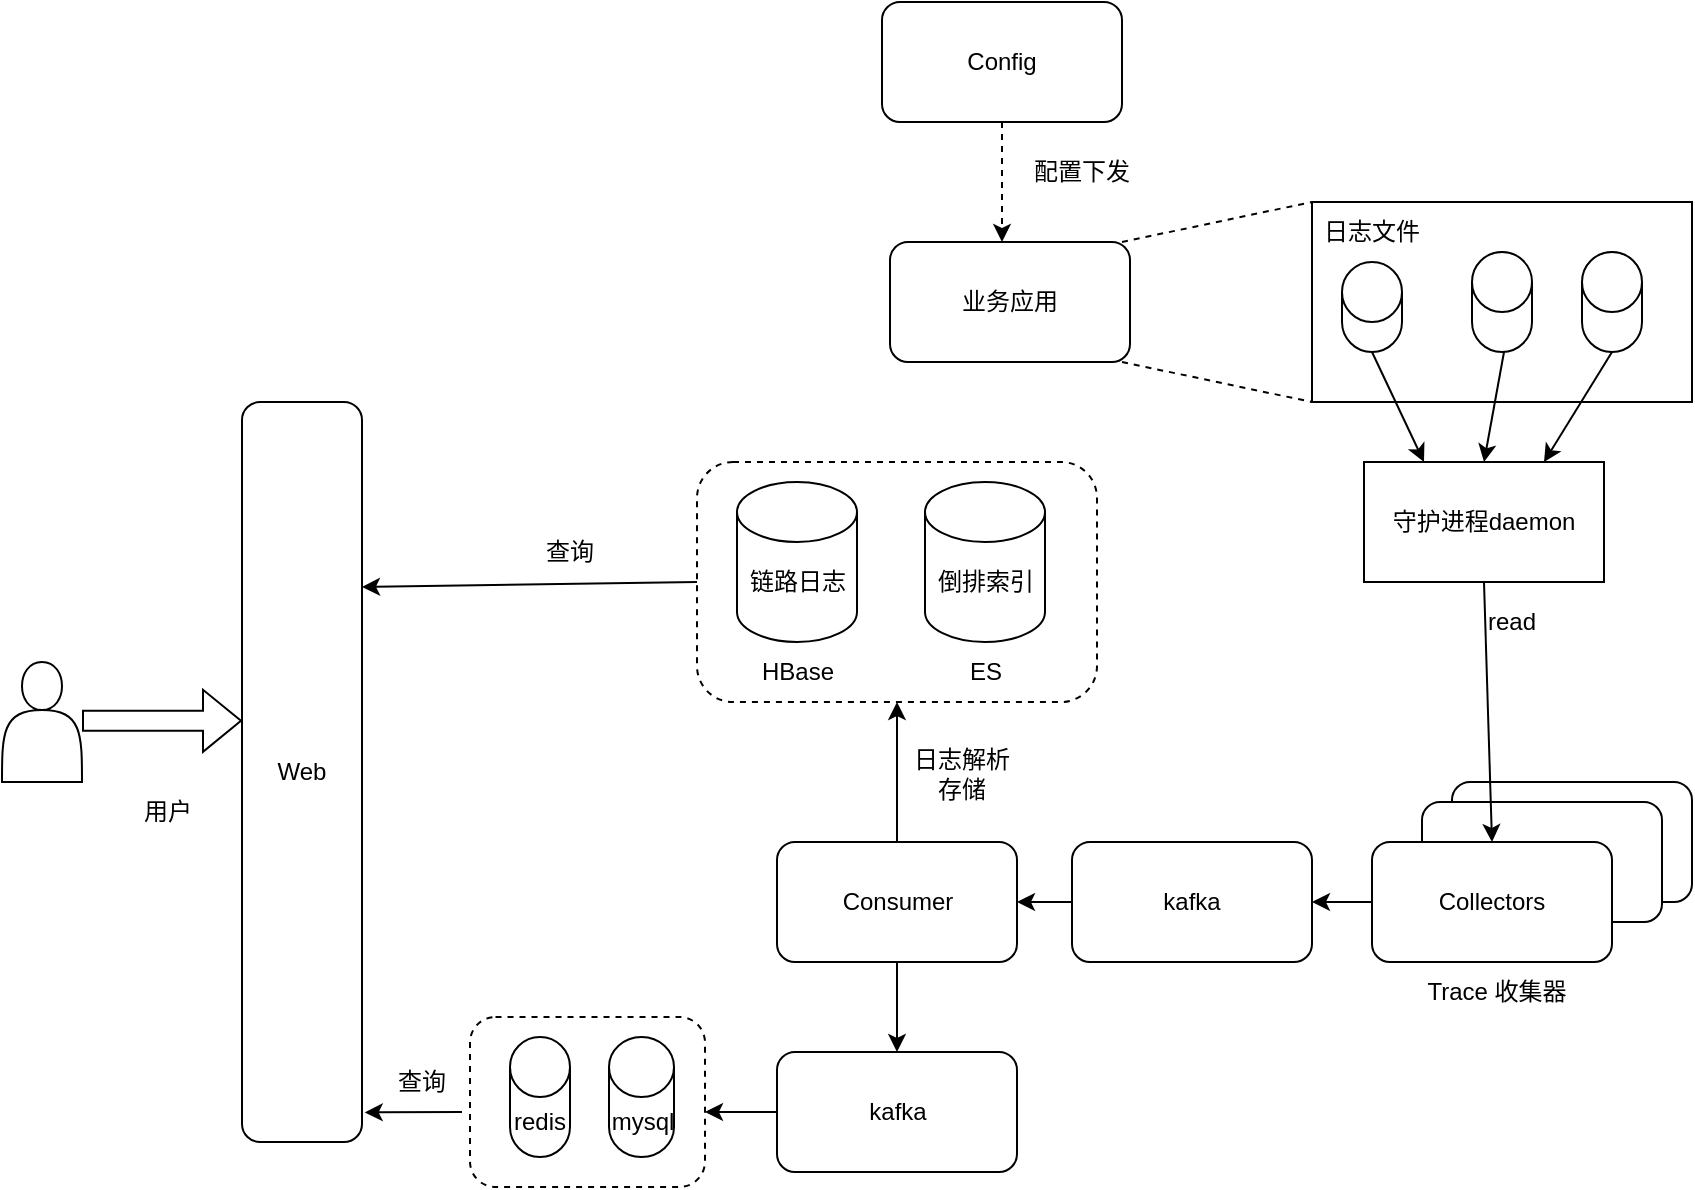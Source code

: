 <mxfile version="24.9.1">
  <diagram name="第 1 页" id="04uuIHaP94S5tHdTwGuf">
    <mxGraphModel dx="1938" dy="665" grid="1" gridSize="10" guides="1" tooltips="1" connect="1" arrows="1" fold="1" page="1" pageScale="1" pageWidth="827" pageHeight="1169" math="0" shadow="0">
      <root>
        <mxCell id="0" />
        <mxCell id="1" parent="0" />
        <mxCell id="x51nU_Jw9TD-8PZG_cWg-2" value="" style="rounded=0;whiteSpace=wrap;html=1;" parent="1" vertex="1">
          <mxGeometry x="595" y="130" width="190" height="100" as="geometry" />
        </mxCell>
        <mxCell id="x51nU_Jw9TD-8PZG_cWg-3" value="" style="shape=cylinder3;whiteSpace=wrap;html=1;boundedLbl=1;backgroundOutline=1;size=15;" parent="1" vertex="1">
          <mxGeometry x="610" y="160" width="30" height="45" as="geometry" />
        </mxCell>
        <mxCell id="x51nU_Jw9TD-8PZG_cWg-5" value="" style="shape=cylinder3;whiteSpace=wrap;html=1;boundedLbl=1;backgroundOutline=1;size=15;" parent="1" vertex="1">
          <mxGeometry x="675" y="155" width="30" height="50" as="geometry" />
        </mxCell>
        <mxCell id="x51nU_Jw9TD-8PZG_cWg-6" value="" style="shape=cylinder3;whiteSpace=wrap;html=1;boundedLbl=1;backgroundOutline=1;size=15;" parent="1" vertex="1">
          <mxGeometry x="730" y="155" width="30" height="50" as="geometry" />
        </mxCell>
        <mxCell id="x51nU_Jw9TD-8PZG_cWg-12" value="" style="endArrow=none;html=1;rounded=0;entryX=0;entryY=0;entryDx=0;entryDy=0;dashed=1;" parent="1" target="x51nU_Jw9TD-8PZG_cWg-2" edge="1">
          <mxGeometry width="50" height="50" relative="1" as="geometry">
            <mxPoint x="500" y="150" as="sourcePoint" />
            <mxPoint x="550" y="100" as="targetPoint" />
          </mxGeometry>
        </mxCell>
        <mxCell id="x51nU_Jw9TD-8PZG_cWg-13" value="" style="endArrow=none;html=1;rounded=0;exitX=1;exitY=1;exitDx=0;exitDy=0;entryX=0;entryY=1;entryDx=0;entryDy=0;dashed=1;" parent="1" target="x51nU_Jw9TD-8PZG_cWg-2" edge="1">
          <mxGeometry width="50" height="50" relative="1" as="geometry">
            <mxPoint x="500" y="210" as="sourcePoint" />
            <mxPoint x="530" y="210" as="targetPoint" />
          </mxGeometry>
        </mxCell>
        <mxCell id="x51nU_Jw9TD-8PZG_cWg-14" value="日志文件" style="text;html=1;align=center;verticalAlign=middle;whiteSpace=wrap;rounded=0;" parent="1" vertex="1">
          <mxGeometry x="595" y="130" width="60" height="30" as="geometry" />
        </mxCell>
        <mxCell id="x51nU_Jw9TD-8PZG_cWg-15" value="守护进程daemon" style="rounded=0;whiteSpace=wrap;html=1;" parent="1" vertex="1">
          <mxGeometry x="621" y="260" width="120" height="60" as="geometry" />
        </mxCell>
        <mxCell id="x51nU_Jw9TD-8PZG_cWg-21" value="" style="endArrow=classic;html=1;rounded=0;entryX=0.25;entryY=0;entryDx=0;entryDy=0;" parent="1" target="x51nU_Jw9TD-8PZG_cWg-15" edge="1">
          <mxGeometry width="50" height="50" relative="1" as="geometry">
            <mxPoint x="625" y="205" as="sourcePoint" />
            <mxPoint x="675" y="155" as="targetPoint" />
          </mxGeometry>
        </mxCell>
        <mxCell id="x51nU_Jw9TD-8PZG_cWg-22" value="" style="endArrow=classic;html=1;rounded=0;entryX=0.5;entryY=0;entryDx=0;entryDy=0;" parent="1" target="x51nU_Jw9TD-8PZG_cWg-15" edge="1">
          <mxGeometry width="50" height="50" relative="1" as="geometry">
            <mxPoint x="691" y="205" as="sourcePoint" />
            <mxPoint x="741" y="155" as="targetPoint" />
          </mxGeometry>
        </mxCell>
        <mxCell id="x51nU_Jw9TD-8PZG_cWg-23" value="" style="endArrow=classic;html=1;rounded=0;exitX=0.5;exitY=1;exitDx=0;exitDy=0;exitPerimeter=0;entryX=0.75;entryY=0;entryDx=0;entryDy=0;" parent="1" source="x51nU_Jw9TD-8PZG_cWg-6" target="x51nU_Jw9TD-8PZG_cWg-15" edge="1">
          <mxGeometry width="50" height="50" relative="1" as="geometry">
            <mxPoint x="770" y="300" as="sourcePoint" />
            <mxPoint x="820" y="250" as="targetPoint" />
          </mxGeometry>
        </mxCell>
        <mxCell id="x51nU_Jw9TD-8PZG_cWg-24" value="" style="rounded=1;whiteSpace=wrap;html=1;" parent="1" vertex="1">
          <mxGeometry x="665" y="420" width="120" height="60" as="geometry" />
        </mxCell>
        <mxCell id="x51nU_Jw9TD-8PZG_cWg-26" value="" style="rounded=1;whiteSpace=wrap;html=1;" parent="1" vertex="1">
          <mxGeometry x="650" y="430" width="120" height="60" as="geometry" />
        </mxCell>
        <mxCell id="x51nU_Jw9TD-8PZG_cWg-82" value="" style="edgeStyle=orthogonalEdgeStyle;rounded=0;orthogonalLoop=1;jettySize=auto;html=1;" parent="1" source="x51nU_Jw9TD-8PZG_cWg-27" target="x51nU_Jw9TD-8PZG_cWg-81" edge="1">
          <mxGeometry relative="1" as="geometry" />
        </mxCell>
        <mxCell id="x51nU_Jw9TD-8PZG_cWg-27" value="Collectors" style="rounded=1;whiteSpace=wrap;html=1;" parent="1" vertex="1">
          <mxGeometry x="625" y="450" width="120" height="60" as="geometry" />
        </mxCell>
        <mxCell id="x51nU_Jw9TD-8PZG_cWg-29" value="" style="endArrow=classic;html=1;rounded=0;entryX=0.5;entryY=0;entryDx=0;entryDy=0;exitX=0.5;exitY=1;exitDx=0;exitDy=0;" parent="1" source="x51nU_Jw9TD-8PZG_cWg-15" target="x51nU_Jw9TD-8PZG_cWg-27" edge="1">
          <mxGeometry width="50" height="50" relative="1" as="geometry">
            <mxPoint x="715" y="325" as="sourcePoint" />
            <mxPoint x="765" y="275" as="targetPoint" />
          </mxGeometry>
        </mxCell>
        <mxCell id="x51nU_Jw9TD-8PZG_cWg-30" value="read" style="text;html=1;align=center;verticalAlign=middle;whiteSpace=wrap;rounded=0;" parent="1" vertex="1">
          <mxGeometry x="665" y="325" width="60" height="30" as="geometry" />
        </mxCell>
        <mxCell id="x51nU_Jw9TD-8PZG_cWg-60" value="" style="edgeStyle=orthogonalEdgeStyle;rounded=0;orthogonalLoop=1;jettySize=auto;html=1;dashed=1;" parent="1" source="x51nU_Jw9TD-8PZG_cWg-59" edge="1">
          <mxGeometry relative="1" as="geometry">
            <mxPoint x="440" y="150" as="targetPoint" />
          </mxGeometry>
        </mxCell>
        <mxCell id="x51nU_Jw9TD-8PZG_cWg-59" value="Config" style="rounded=1;whiteSpace=wrap;html=1;" parent="1" vertex="1">
          <mxGeometry x="380" y="30" width="120" height="60" as="geometry" />
        </mxCell>
        <mxCell id="x51nU_Jw9TD-8PZG_cWg-61" value="配置下发" style="text;html=1;align=center;verticalAlign=middle;whiteSpace=wrap;rounded=0;" parent="1" vertex="1">
          <mxGeometry x="450" y="100" width="60" height="30" as="geometry" />
        </mxCell>
        <mxCell id="x51nU_Jw9TD-8PZG_cWg-62" value="Trace 收集器" style="text;html=1;align=center;verticalAlign=middle;whiteSpace=wrap;rounded=0;" parent="1" vertex="1">
          <mxGeometry x="650" y="510" width="75" height="30" as="geometry" />
        </mxCell>
        <mxCell id="x51nU_Jw9TD-8PZG_cWg-63" value="" style="rounded=1;whiteSpace=wrap;html=1;dashed=1;" parent="1" vertex="1">
          <mxGeometry x="287.5" y="260" width="200" height="120" as="geometry" />
        </mxCell>
        <mxCell id="x51nU_Jw9TD-8PZG_cWg-64" value="" style="shape=cylinder3;whiteSpace=wrap;html=1;boundedLbl=1;backgroundOutline=1;size=15;" parent="1" vertex="1">
          <mxGeometry x="307.5" y="270" width="60" height="80" as="geometry" />
        </mxCell>
        <mxCell id="x51nU_Jw9TD-8PZG_cWg-65" value="" style="shape=cylinder3;whiteSpace=wrap;html=1;boundedLbl=1;backgroundOutline=1;size=15;" parent="1" vertex="1">
          <mxGeometry x="401.5" y="270" width="60" height="80" as="geometry" />
        </mxCell>
        <mxCell id="x51nU_Jw9TD-8PZG_cWg-66" value="链路日志" style="text;html=1;align=center;verticalAlign=middle;whiteSpace=wrap;rounded=0;" parent="1" vertex="1">
          <mxGeometry x="307.5" y="305" width="60" height="30" as="geometry" />
        </mxCell>
        <mxCell id="x51nU_Jw9TD-8PZG_cWg-67" value="倒排索引" style="text;html=1;align=center;verticalAlign=middle;whiteSpace=wrap;rounded=0;" parent="1" vertex="1">
          <mxGeometry x="401.5" y="305" width="60" height="30" as="geometry" />
        </mxCell>
        <mxCell id="x51nU_Jw9TD-8PZG_cWg-68" value="HBase" style="text;html=1;align=center;verticalAlign=middle;whiteSpace=wrap;rounded=0;" parent="1" vertex="1">
          <mxGeometry x="307.5" y="350" width="60" height="30" as="geometry" />
        </mxCell>
        <mxCell id="x51nU_Jw9TD-8PZG_cWg-69" value="ES" style="text;html=1;align=center;verticalAlign=middle;whiteSpace=wrap;rounded=0;" parent="1" vertex="1">
          <mxGeometry x="401.5" y="350" width="60" height="30" as="geometry" />
        </mxCell>
        <mxCell id="x51nU_Jw9TD-8PZG_cWg-70" value="" style="shape=actor;whiteSpace=wrap;html=1;" parent="1" vertex="1">
          <mxGeometry x="-60" y="360" width="40" height="60" as="geometry" />
        </mxCell>
        <mxCell id="x51nU_Jw9TD-8PZG_cWg-72" value="Web" style="rounded=1;whiteSpace=wrap;html=1;" parent="1" vertex="1">
          <mxGeometry x="60" y="230" width="60" height="370" as="geometry" />
        </mxCell>
        <mxCell id="x51nU_Jw9TD-8PZG_cWg-74" value="用户" style="text;html=1;align=center;verticalAlign=middle;whiteSpace=wrap;rounded=0;" parent="1" vertex="1">
          <mxGeometry x="-7.5" y="420" width="60" height="30" as="geometry" />
        </mxCell>
        <mxCell id="lOImPWkiiXwVcsF4KAlr-10" value="" style="edgeStyle=orthogonalEdgeStyle;rounded=0;orthogonalLoop=1;jettySize=auto;html=1;" edge="1" parent="1" source="x51nU_Jw9TD-8PZG_cWg-81" target="lOImPWkiiXwVcsF4KAlr-1">
          <mxGeometry relative="1" as="geometry" />
        </mxCell>
        <mxCell id="x51nU_Jw9TD-8PZG_cWg-81" value="kafka" style="rounded=1;whiteSpace=wrap;html=1;" parent="1" vertex="1">
          <mxGeometry x="475" y="450" width="120" height="60" as="geometry" />
        </mxCell>
        <mxCell id="x51nU_Jw9TD-8PZG_cWg-86" value="业务应用" style="rounded=1;whiteSpace=wrap;html=1;" parent="1" vertex="1">
          <mxGeometry x="384" y="150" width="120" height="60" as="geometry" />
        </mxCell>
        <mxCell id="lOImPWkiiXwVcsF4KAlr-8" style="edgeStyle=orthogonalEdgeStyle;rounded=0;orthogonalLoop=1;jettySize=auto;html=1;exitX=0.5;exitY=0;exitDx=0;exitDy=0;entryX=0.5;entryY=1;entryDx=0;entryDy=0;" edge="1" parent="1" source="lOImPWkiiXwVcsF4KAlr-1" target="x51nU_Jw9TD-8PZG_cWg-63">
          <mxGeometry relative="1" as="geometry" />
        </mxCell>
        <mxCell id="lOImPWkiiXwVcsF4KAlr-9" value="" style="edgeStyle=orthogonalEdgeStyle;rounded=0;orthogonalLoop=1;jettySize=auto;html=1;" edge="1" parent="1" source="lOImPWkiiXwVcsF4KAlr-1" target="lOImPWkiiXwVcsF4KAlr-2">
          <mxGeometry relative="1" as="geometry" />
        </mxCell>
        <mxCell id="lOImPWkiiXwVcsF4KAlr-1" value="Consumer" style="rounded=1;whiteSpace=wrap;html=1;" vertex="1" parent="1">
          <mxGeometry x="327.5" y="450" width="120" height="60" as="geometry" />
        </mxCell>
        <mxCell id="lOImPWkiiXwVcsF4KAlr-2" value="kafka" style="rounded=1;whiteSpace=wrap;html=1;" vertex="1" parent="1">
          <mxGeometry x="327.5" y="555" width="120" height="60" as="geometry" />
        </mxCell>
        <mxCell id="lOImPWkiiXwVcsF4KAlr-11" value="" style="rounded=1;whiteSpace=wrap;html=1;dashed=1;" vertex="1" parent="1">
          <mxGeometry x="174" y="537.5" width="117.5" height="85" as="geometry" />
        </mxCell>
        <mxCell id="lOImPWkiiXwVcsF4KAlr-12" value="redis" style="shape=cylinder3;whiteSpace=wrap;html=1;boundedLbl=1;backgroundOutline=1;size=15;" vertex="1" parent="1">
          <mxGeometry x="194" y="547.5" width="30" height="60" as="geometry" />
        </mxCell>
        <mxCell id="lOImPWkiiXwVcsF4KAlr-14" value="mysql" style="shape=cylinder3;whiteSpace=wrap;html=1;boundedLbl=1;backgroundOutline=1;size=15;" vertex="1" parent="1">
          <mxGeometry x="243.5" y="547.5" width="32.5" height="60" as="geometry" />
        </mxCell>
        <mxCell id="lOImPWkiiXwVcsF4KAlr-19" value="" style="endArrow=classic;html=1;rounded=0;exitX=0;exitY=0.5;exitDx=0;exitDy=0;entryX=1;entryY=0.25;entryDx=0;entryDy=0;" edge="1" parent="1" source="x51nU_Jw9TD-8PZG_cWg-63" target="x51nU_Jw9TD-8PZG_cWg-72">
          <mxGeometry width="50" height="50" relative="1" as="geometry">
            <mxPoint x="140" y="340" as="sourcePoint" />
            <mxPoint x="190" y="290" as="targetPoint" />
          </mxGeometry>
        </mxCell>
        <mxCell id="lOImPWkiiXwVcsF4KAlr-20" value="" style="endArrow=classic;html=1;rounded=0;exitX=0;exitY=0.5;exitDx=0;exitDy=0;" edge="1" parent="1" source="lOImPWkiiXwVcsF4KAlr-2">
          <mxGeometry width="50" height="50" relative="1" as="geometry">
            <mxPoint x="341.5" y="585" as="sourcePoint" />
            <mxPoint x="291.5" y="585" as="targetPoint" />
          </mxGeometry>
        </mxCell>
        <mxCell id="lOImPWkiiXwVcsF4KAlr-22" value="" style="endArrow=classic;html=1;rounded=0;entryX=1.023;entryY=0.96;entryDx=0;entryDy=0;entryPerimeter=0;" edge="1" parent="1" target="x51nU_Jw9TD-8PZG_cWg-72">
          <mxGeometry width="50" height="50" relative="1" as="geometry">
            <mxPoint x="170" y="585" as="sourcePoint" />
            <mxPoint x="220" y="535" as="targetPoint" />
          </mxGeometry>
        </mxCell>
        <mxCell id="lOImPWkiiXwVcsF4KAlr-24" value="查询" style="text;html=1;align=center;verticalAlign=middle;whiteSpace=wrap;rounded=0;" vertex="1" parent="1">
          <mxGeometry x="194" y="290" width="60" height="30" as="geometry" />
        </mxCell>
        <mxCell id="lOImPWkiiXwVcsF4KAlr-25" value="查询" style="text;html=1;align=center;verticalAlign=middle;whiteSpace=wrap;rounded=0;" vertex="1" parent="1">
          <mxGeometry x="120" y="555" width="60" height="30" as="geometry" />
        </mxCell>
        <mxCell id="lOImPWkiiXwVcsF4KAlr-26" value="" style="shape=flexArrow;endArrow=classic;html=1;rounded=0;" edge="1" parent="1">
          <mxGeometry width="50" height="50" relative="1" as="geometry">
            <mxPoint x="-20" y="389.41" as="sourcePoint" />
            <mxPoint x="60" y="389.41" as="targetPoint" />
          </mxGeometry>
        </mxCell>
        <mxCell id="lOImPWkiiXwVcsF4KAlr-27" value="日志解析存储" style="text;html=1;align=center;verticalAlign=middle;whiteSpace=wrap;rounded=0;" vertex="1" parent="1">
          <mxGeometry x="390" y="401" width="60" height="30" as="geometry" />
        </mxCell>
      </root>
    </mxGraphModel>
  </diagram>
</mxfile>

